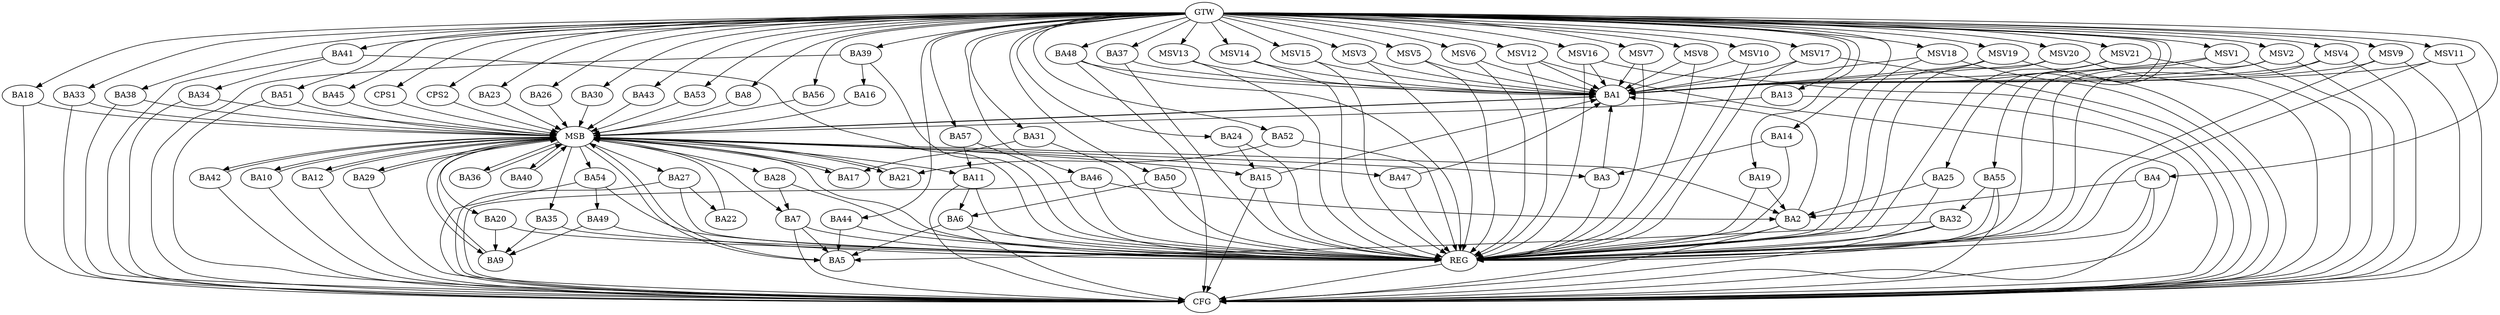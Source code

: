 strict digraph G {
  BA1 [ label="BA1" ];
  BA2 [ label="BA2" ];
  BA3 [ label="BA3" ];
  BA4 [ label="BA4" ];
  BA5 [ label="BA5" ];
  BA6 [ label="BA6" ];
  BA7 [ label="BA7" ];
  BA8 [ label="BA8" ];
  BA9 [ label="BA9" ];
  BA10 [ label="BA10" ];
  BA11 [ label="BA11" ];
  BA12 [ label="BA12" ];
  BA13 [ label="BA13" ];
  BA14 [ label="BA14" ];
  BA15 [ label="BA15" ];
  BA16 [ label="BA16" ];
  BA17 [ label="BA17" ];
  BA18 [ label="BA18" ];
  BA19 [ label="BA19" ];
  BA20 [ label="BA20" ];
  BA21 [ label="BA21" ];
  BA22 [ label="BA22" ];
  BA23 [ label="BA23" ];
  BA24 [ label="BA24" ];
  BA25 [ label="BA25" ];
  BA26 [ label="BA26" ];
  BA27 [ label="BA27" ];
  BA28 [ label="BA28" ];
  BA29 [ label="BA29" ];
  BA30 [ label="BA30" ];
  BA31 [ label="BA31" ];
  BA32 [ label="BA32" ];
  BA33 [ label="BA33" ];
  BA34 [ label="BA34" ];
  BA35 [ label="BA35" ];
  BA36 [ label="BA36" ];
  BA37 [ label="BA37" ];
  BA38 [ label="BA38" ];
  BA39 [ label="BA39" ];
  BA40 [ label="BA40" ];
  BA41 [ label="BA41" ];
  BA42 [ label="BA42" ];
  BA43 [ label="BA43" ];
  BA44 [ label="BA44" ];
  BA45 [ label="BA45" ];
  BA46 [ label="BA46" ];
  BA47 [ label="BA47" ];
  BA48 [ label="BA48" ];
  BA49 [ label="BA49" ];
  BA50 [ label="BA50" ];
  BA51 [ label="BA51" ];
  BA52 [ label="BA52" ];
  BA53 [ label="BA53" ];
  BA54 [ label="BA54" ];
  BA55 [ label="BA55" ];
  BA56 [ label="BA56" ];
  BA57 [ label="BA57" ];
  CPS1 [ label="CPS1" ];
  CPS2 [ label="CPS2" ];
  GTW [ label="GTW" ];
  REG [ label="REG" ];
  MSB [ label="MSB" ];
  CFG [ label="CFG" ];
  MSV1 [ label="MSV1" ];
  MSV2 [ label="MSV2" ];
  MSV3 [ label="MSV3" ];
  MSV4 [ label="MSV4" ];
  MSV5 [ label="MSV5" ];
  MSV6 [ label="MSV6" ];
  MSV7 [ label="MSV7" ];
  MSV8 [ label="MSV8" ];
  MSV9 [ label="MSV9" ];
  MSV10 [ label="MSV10" ];
  MSV11 [ label="MSV11" ];
  MSV12 [ label="MSV12" ];
  MSV13 [ label="MSV13" ];
  MSV14 [ label="MSV14" ];
  MSV15 [ label="MSV15" ];
  MSV16 [ label="MSV16" ];
  MSV17 [ label="MSV17" ];
  MSV18 [ label="MSV18" ];
  MSV19 [ label="MSV19" ];
  MSV20 [ label="MSV20" ];
  MSV21 [ label="MSV21" ];
  BA2 -> BA1;
  BA3 -> BA1;
  BA4 -> BA2;
  BA6 -> BA5;
  BA7 -> BA5;
  BA11 -> BA6;
  BA14 -> BA3;
  BA15 -> BA1;
  BA19 -> BA2;
  BA20 -> BA9;
  BA24 -> BA15;
  BA25 -> BA2;
  BA27 -> BA22;
  BA28 -> BA7;
  BA31 -> BA17;
  BA32 -> BA5;
  BA35 -> BA9;
  BA37 -> BA1;
  BA39 -> BA16;
  BA41 -> BA34;
  BA44 -> BA5;
  BA46 -> BA2;
  BA47 -> BA1;
  BA48 -> BA1;
  BA49 -> BA9;
  BA50 -> BA6;
  BA52 -> BA21;
  BA54 -> BA49;
  BA55 -> BA32;
  BA57 -> BA11;
  GTW -> BA4;
  GTW -> BA8;
  GTW -> BA13;
  GTW -> BA14;
  GTW -> BA18;
  GTW -> BA19;
  GTW -> BA23;
  GTW -> BA24;
  GTW -> BA25;
  GTW -> BA26;
  GTW -> BA30;
  GTW -> BA31;
  GTW -> BA33;
  GTW -> BA37;
  GTW -> BA38;
  GTW -> BA39;
  GTW -> BA41;
  GTW -> BA43;
  GTW -> BA44;
  GTW -> BA45;
  GTW -> BA46;
  GTW -> BA48;
  GTW -> BA50;
  GTW -> BA51;
  GTW -> BA52;
  GTW -> BA53;
  GTW -> BA55;
  GTW -> BA56;
  GTW -> BA57;
  GTW -> CPS1;
  GTW -> CPS2;
  BA2 -> REG;
  BA3 -> REG;
  BA4 -> REG;
  BA6 -> REG;
  BA7 -> REG;
  BA11 -> REG;
  BA14 -> REG;
  BA15 -> REG;
  BA19 -> REG;
  BA20 -> REG;
  BA24 -> REG;
  BA25 -> REG;
  BA27 -> REG;
  BA28 -> REG;
  BA31 -> REG;
  BA32 -> REG;
  BA35 -> REG;
  BA37 -> REG;
  BA39 -> REG;
  BA41 -> REG;
  BA44 -> REG;
  BA46 -> REG;
  BA47 -> REG;
  BA48 -> REG;
  BA49 -> REG;
  BA50 -> REG;
  BA52 -> REG;
  BA54 -> REG;
  BA55 -> REG;
  BA57 -> REG;
  BA1 -> MSB;
  MSB -> BA2;
  MSB -> REG;
  BA5 -> MSB;
  MSB -> BA1;
  BA8 -> MSB;
  BA9 -> MSB;
  BA10 -> MSB;
  MSB -> BA9;
  BA12 -> MSB;
  MSB -> BA11;
  BA13 -> MSB;
  MSB -> BA3;
  BA16 -> MSB;
  BA17 -> MSB;
  MSB -> BA12;
  BA18 -> MSB;
  BA21 -> MSB;
  BA22 -> MSB;
  BA23 -> MSB;
  MSB -> BA15;
  BA26 -> MSB;
  BA29 -> MSB;
  BA30 -> MSB;
  BA33 -> MSB;
  BA34 -> MSB;
  MSB -> BA17;
  BA36 -> MSB;
  MSB -> BA35;
  BA38 -> MSB;
  BA40 -> MSB;
  MSB -> BA7;
  BA42 -> MSB;
  MSB -> BA28;
  BA43 -> MSB;
  BA45 -> MSB;
  BA51 -> MSB;
  BA53 -> MSB;
  BA56 -> MSB;
  MSB -> BA29;
  CPS1 -> MSB;
  MSB -> BA40;
  MSB -> BA27;
  MSB -> BA42;
  MSB -> BA5;
  MSB -> BA54;
  MSB -> BA10;
  CPS2 -> MSB;
  MSB -> BA36;
  MSB -> BA21;
  MSB -> BA47;
  MSB -> BA20;
  BA6 -> CFG;
  BA27 -> CFG;
  BA55 -> CFG;
  BA7 -> CFG;
  BA4 -> CFG;
  BA41 -> CFG;
  BA48 -> CFG;
  BA42 -> CFG;
  BA38 -> CFG;
  BA33 -> CFG;
  BA54 -> CFG;
  BA13 -> CFG;
  BA18 -> CFG;
  BA29 -> CFG;
  BA10 -> CFG;
  BA11 -> CFG;
  BA34 -> CFG;
  BA46 -> CFG;
  BA2 -> CFG;
  BA32 -> CFG;
  BA51 -> CFG;
  BA12 -> CFG;
  BA15 -> CFG;
  BA39 -> CFG;
  REG -> CFG;
  MSV1 -> BA1;
  MSV2 -> BA1;
  MSV3 -> BA1;
  MSV4 -> BA1;
  MSV5 -> BA1;
  MSV6 -> BA1;
  MSV7 -> BA1;
  GTW -> MSV1;
  MSV1 -> REG;
  MSV1 -> CFG;
  GTW -> MSV2;
  MSV2 -> REG;
  MSV2 -> CFG;
  GTW -> MSV3;
  MSV3 -> REG;
  GTW -> MSV4;
  MSV4 -> REG;
  MSV4 -> CFG;
  GTW -> MSV5;
  MSV5 -> REG;
  GTW -> MSV6;
  MSV6 -> REG;
  GTW -> MSV7;
  MSV7 -> REG;
  MSV8 -> BA1;
  MSV9 -> BA1;
  MSV10 -> BA1;
  GTW -> MSV8;
  MSV8 -> REG;
  GTW -> MSV9;
  MSV9 -> REG;
  MSV9 -> CFG;
  GTW -> MSV10;
  MSV10 -> REG;
  MSV11 -> BA1;
  GTW -> MSV11;
  MSV11 -> REG;
  MSV11 -> CFG;
  MSV12 -> BA1;
  MSV13 -> BA1;
  GTW -> MSV12;
  MSV12 -> REG;
  MSV12 -> CFG;
  GTW -> MSV13;
  MSV13 -> REG;
  MSV14 -> BA1;
  MSV15 -> BA1;
  MSV16 -> BA1;
  MSV17 -> BA1;
  MSV18 -> BA1;
  GTW -> MSV14;
  MSV14 -> REG;
  GTW -> MSV15;
  MSV15 -> REG;
  GTW -> MSV16;
  MSV16 -> REG;
  MSV16 -> CFG;
  GTW -> MSV17;
  MSV17 -> REG;
  MSV17 -> CFG;
  GTW -> MSV18;
  MSV18 -> REG;
  MSV18 -> CFG;
  MSV19 -> BA1;
  GTW -> MSV19;
  MSV19 -> REG;
  MSV19 -> CFG;
  MSV20 -> BA1;
  MSV21 -> BA1;
  GTW -> MSV20;
  MSV20 -> REG;
  MSV20 -> CFG;
  GTW -> MSV21;
  MSV21 -> REG;
  MSV21 -> CFG;
}
